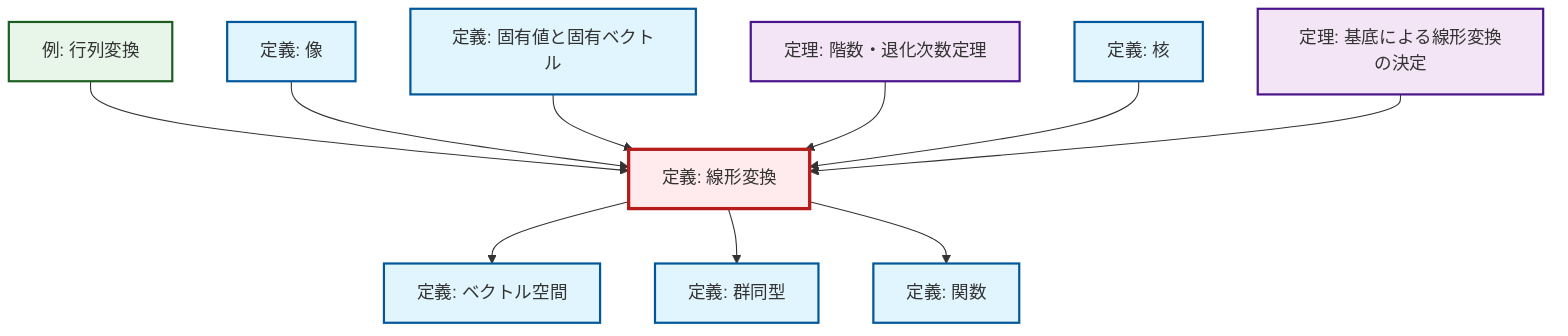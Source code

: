 graph TD
    classDef definition fill:#e1f5fe,stroke:#01579b,stroke-width:2px
    classDef theorem fill:#f3e5f5,stroke:#4a148c,stroke-width:2px
    classDef axiom fill:#fff3e0,stroke:#e65100,stroke-width:2px
    classDef example fill:#e8f5e9,stroke:#1b5e20,stroke-width:2px
    classDef current fill:#ffebee,stroke:#b71c1c,stroke-width:3px
    def-kernel["定義: 核"]:::definition
    def-isomorphism["定義: 群同型"]:::definition
    thm-linear-transformation-basis["定理: 基底による線形変換の決定"]:::theorem
    thm-rank-nullity["定理: 階数・退化次数定理"]:::theorem
    def-function["定義: 関数"]:::definition
    def-vector-space["定義: ベクトル空間"]:::definition
    def-image["定義: 像"]:::definition
    ex-matrix-transformation["例: 行列変換"]:::example
    def-linear-transformation["定義: 線形変換"]:::definition
    def-eigenvalue-eigenvector["定義: 固有値と固有ベクトル"]:::definition
    def-linear-transformation --> def-vector-space
    ex-matrix-transformation --> def-linear-transformation
    def-image --> def-linear-transformation
    def-eigenvalue-eigenvector --> def-linear-transformation
    thm-rank-nullity --> def-linear-transformation
    def-kernel --> def-linear-transformation
    def-linear-transformation --> def-isomorphism
    def-linear-transformation --> def-function
    thm-linear-transformation-basis --> def-linear-transformation
    class def-linear-transformation current
